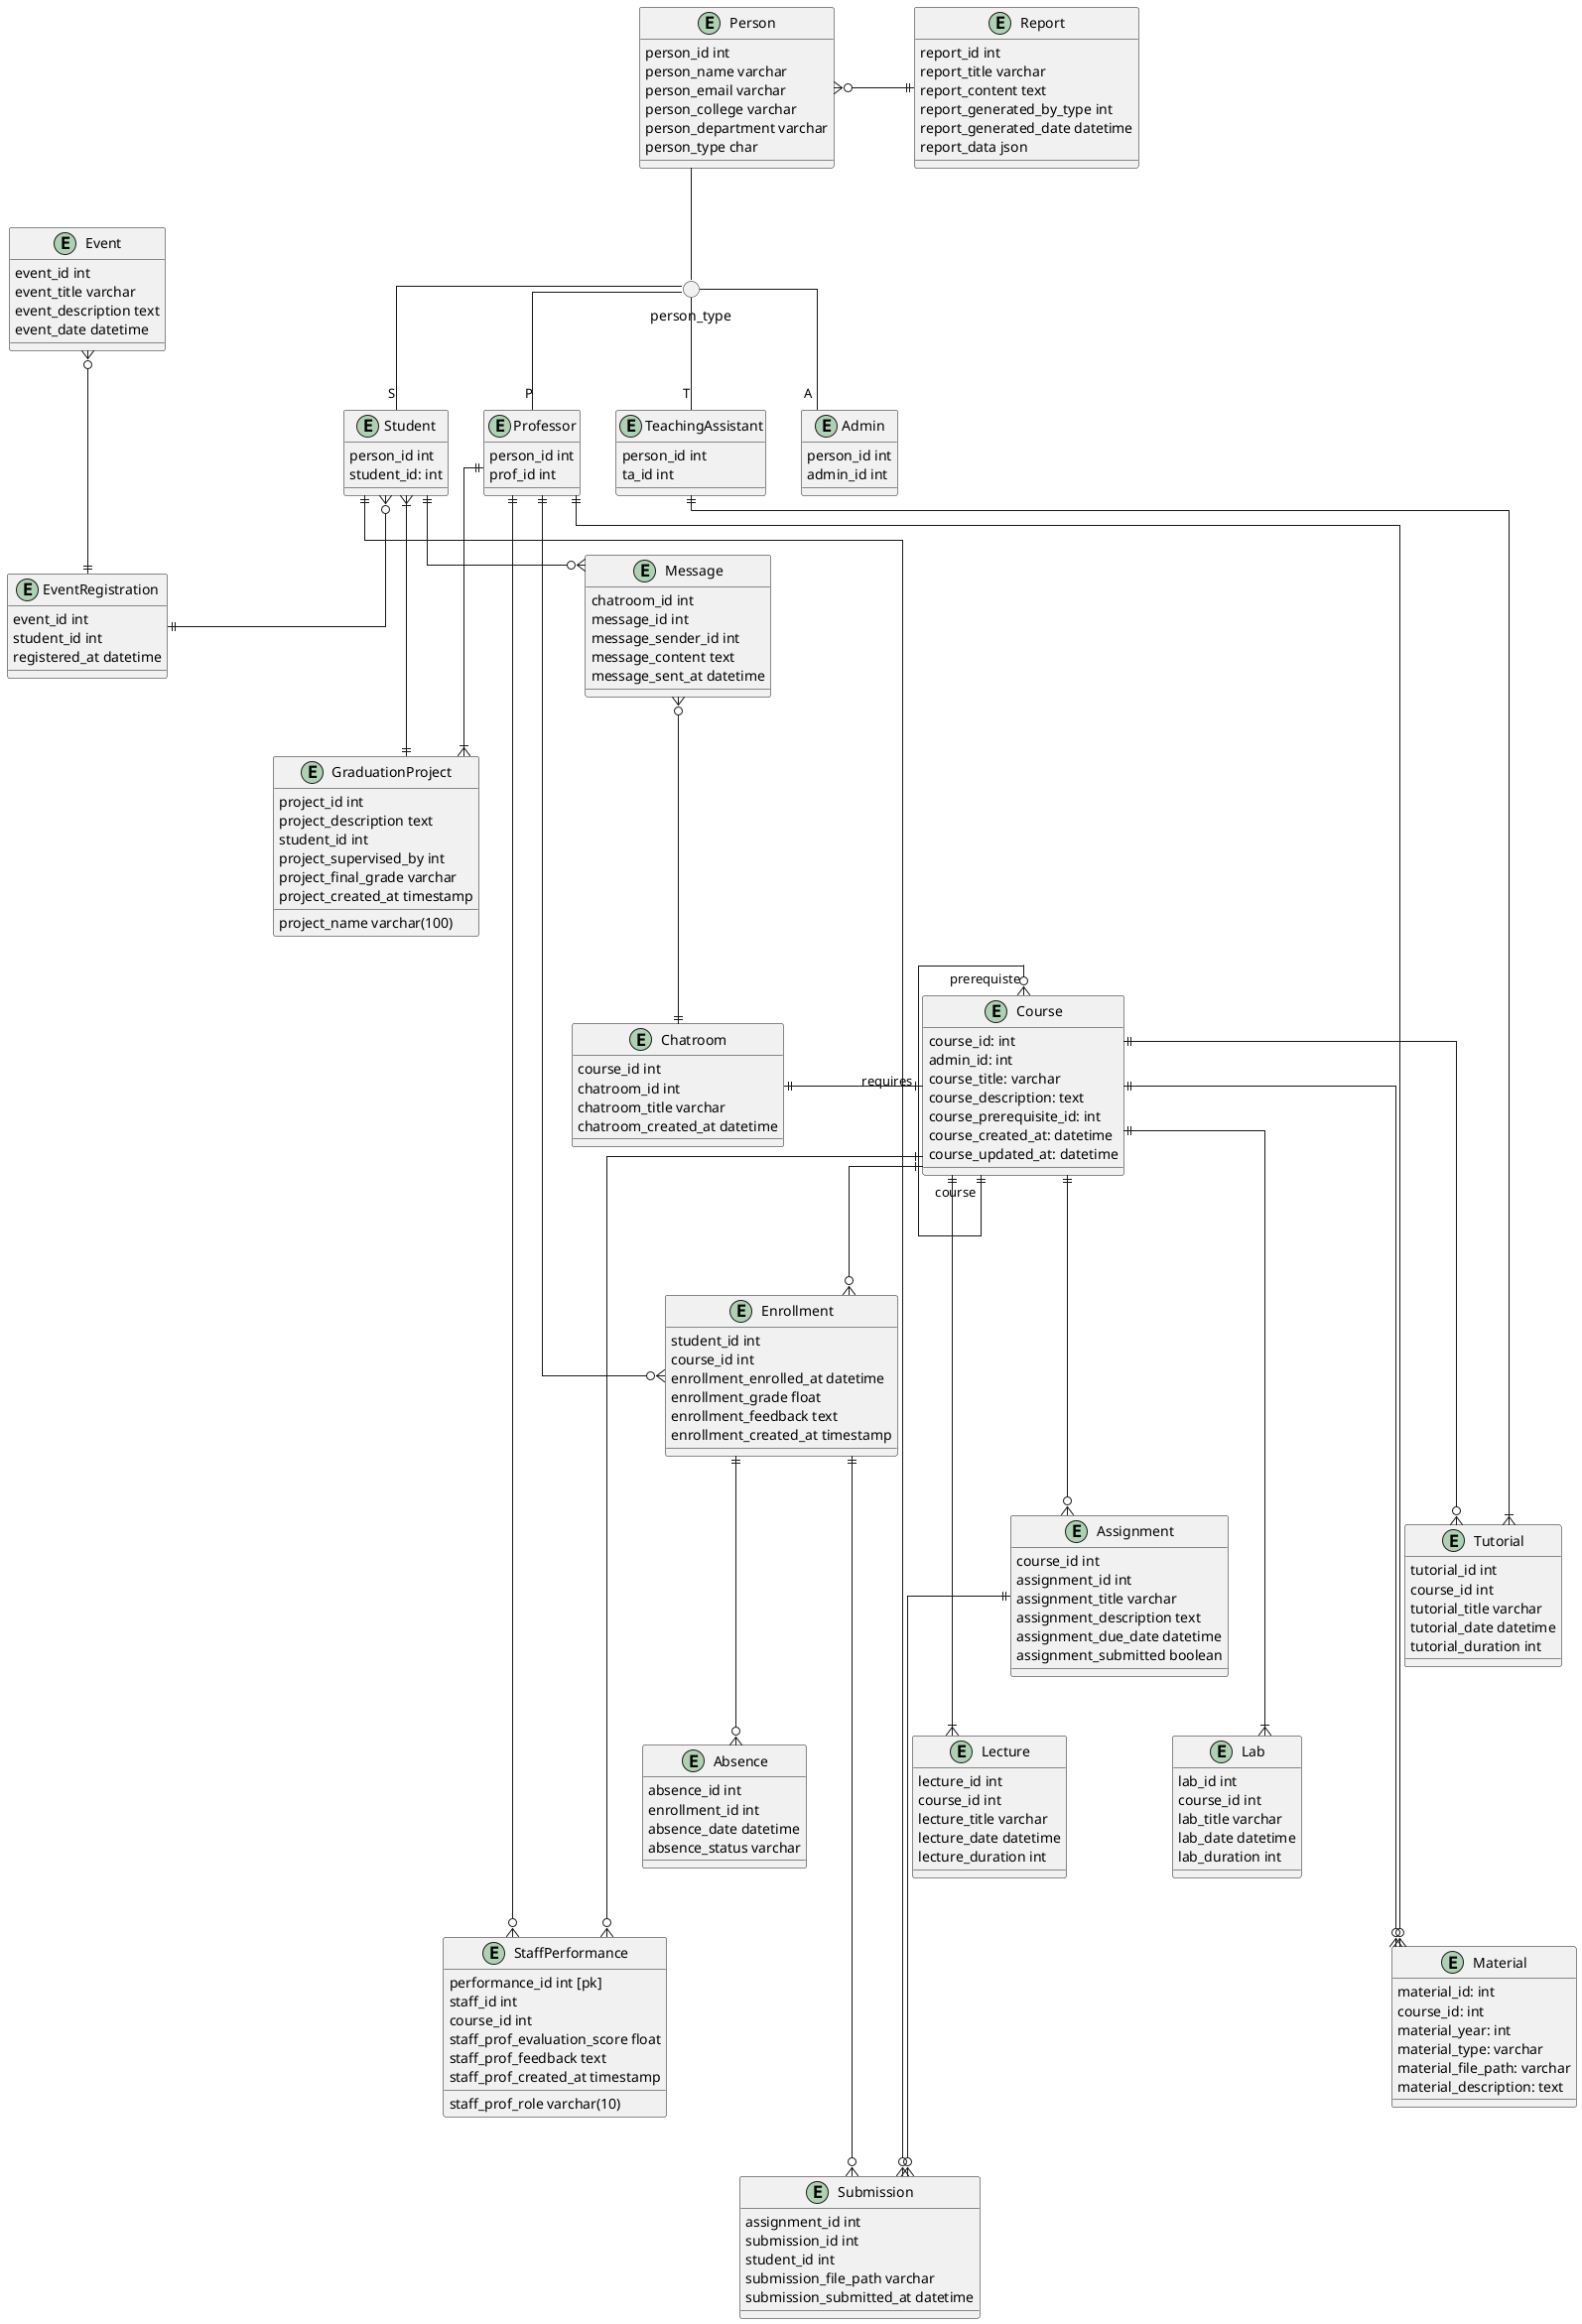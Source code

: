 @startuml

together {
    () person_type

    entity Person {
        person_id int
        person_name varchar
        person_email varchar
        person_college varchar
        person_department varchar
        person_type char
    }

    entity Professor {
        person_id int
        prof_id int
    }

    entity Student {
        person_id int
        student_id: int 
    }

    entity TeachingAssistant {
        person_id int
        ta_id int
    }

    entity Admin {
        person_id int
        admin_id int
    }
}

entity Course {
    course_id: int 
    admin_id: int 
    course_title: varchar 
    course_description: text 
    course_prerequisite_id: int 
    course_created_at: datetime 
    course_updated_at: datetime 
}

entity Material {
    material_id: int  
    course_id: int 
    material_year: int 
    material_type: varchar 
    material_file_path: varchar 
    material_description: text 
}

entity Lecture {
    lecture_id int  
    course_id int 
    lecture_title varchar 
    lecture_date datetime 
    lecture_duration int 
}

entity Lab {
    lab_id int  
    course_id int 
    lab_title varchar 
    lab_date datetime 
    lab_duration int 
}

entity Tutorial {
    tutorial_id int  
    course_id int 
    tutorial_title varchar 
    tutorial_date datetime 
    tutorial_duration int 
}

entity Assignment {
    course_id int 
    assignment_id int  
    assignment_title varchar 
    assignment_description text 
    assignment_due_date datetime 
    assignment_submitted boolean 
}

entity Absence {
    absence_id int 
    enrollment_id int
    absence_date datetime
    absence_status varchar 
}

entity Event {
    event_id int 
    event_title varchar
    event_description text
    event_date datetime
    ' event_created_by int TODO: Is that an admin's ID ?
}

entity Enrollment {
    student_id int 
    course_id int 
    enrollment_enrolled_at datetime
    enrollment_grade float
    enrollment_feedback text
    enrollment_created_at timestamp 
}

entity Chatroom {
    course_id int 
    chatroom_id int 
    chatroom_title varchar 
    chatroom_created_at datetime
}

entity Message {
    chatroom_id int 
    message_id int 
    message_sender_id int 
    message_content text
    message_sent_at datetime
}

entity Submission {
    assignment_id int 
    submission_id int 
    student_id int 
    submission_file_path varchar
    submission_submitted_at datetime
}


entity EventRegistration {
    event_id int 
    student_id int 
    registered_at datetime
}

entity StaffPerformance {
    performance_id int [pk]
    staff_id int 
    course_id int 
    ' Professor, TA
    staff_prof_role varchar(10) 
    ' e.g., based on student feedback or other metrics
    staff_prof_evaluation_score float 
    staff_prof_feedback text
    staff_prof_created_at timestamp 
}

entity Report {
    report_id int 
    report_title varchar
    report_content text
    ' 0 for student, 1 for staff
    report_generated_by_type int
    ' This requires a specialisation hierarchy
    ' report_generated_by_id int [ref: > Staff.id, ref: > Student.id]// Refers to either student_id or staff_id based on type
    report_generated_date datetime
    report_data json
}

entity GraduationProject {
    project_id int 
    project_name varchar(100)
    project_description text
    student_id int 
    project_supervised_by int 
    project_final_grade varchar
    project_created_at timestamp 
}


' TODO: Decide on that
' entity Timetable {
'     timetable_id int 
'     course_id int [ref: < Course.id]
'     instructor_id int [ref: < Staff.id]
'     room_id int [ref: < Rooms.room_id]
'     timeslot_id int [ref: < Timeslots.timeslot_id]
'     timetable_section_id int
'     timetable_created_at timestamp 
' }
' 
' Table Timeslots {
' timeslot_id int [pk]
' start_time time
'     end_time time
'     day varchar(10) // Monday, Tuesday, etc.
' }
' 
' Table Rooms {
' room_id int [pk]
' room_name varchar(50)
' capacity int
' equipment json
' }

skinparam linetype ortho


Person -- person_type
person_type -- "S" Student
person_type -- "P" Professor
person_type - "T" TeachingAssistant
person_type - "A" Admin

Student -[hidden]> Professor
Professor -[hidden]> TeachingAssistant
TeachingAssistant -[hidden]> Admin

Student }o--|| EventRegistration
Student ||--o{ Submission
Student ||--o{ Message
Student }|--|| GraduationProject
Professor ||---|{ GraduationProject
Professor ||---o{ Enrollment
Professor ||---o{ StaffPerformance
Professor ||---o{ Material
Course "prerequiste" }o----|| "course" Course: requires
Course ||---o{ Enrollment
Course ||----o{ Assignment
Course ||----o{ Tutorial
Course ||-----|{ Lab
Course ||-----|{ Lecture
Course ||------o{ Material
Course ||------o{ StaffPerformance
TeachingAssistant ||----|{ Tutorial
Enrollment ||---o{ Submission
Enrollment ||---o{ Absence
Event }o---|| EventRegistration
Message }o---|| Chatroom
Assignment ||----o{ Submission
Person }o-|| Report
Chatroom ||-|| Course


@enduml
